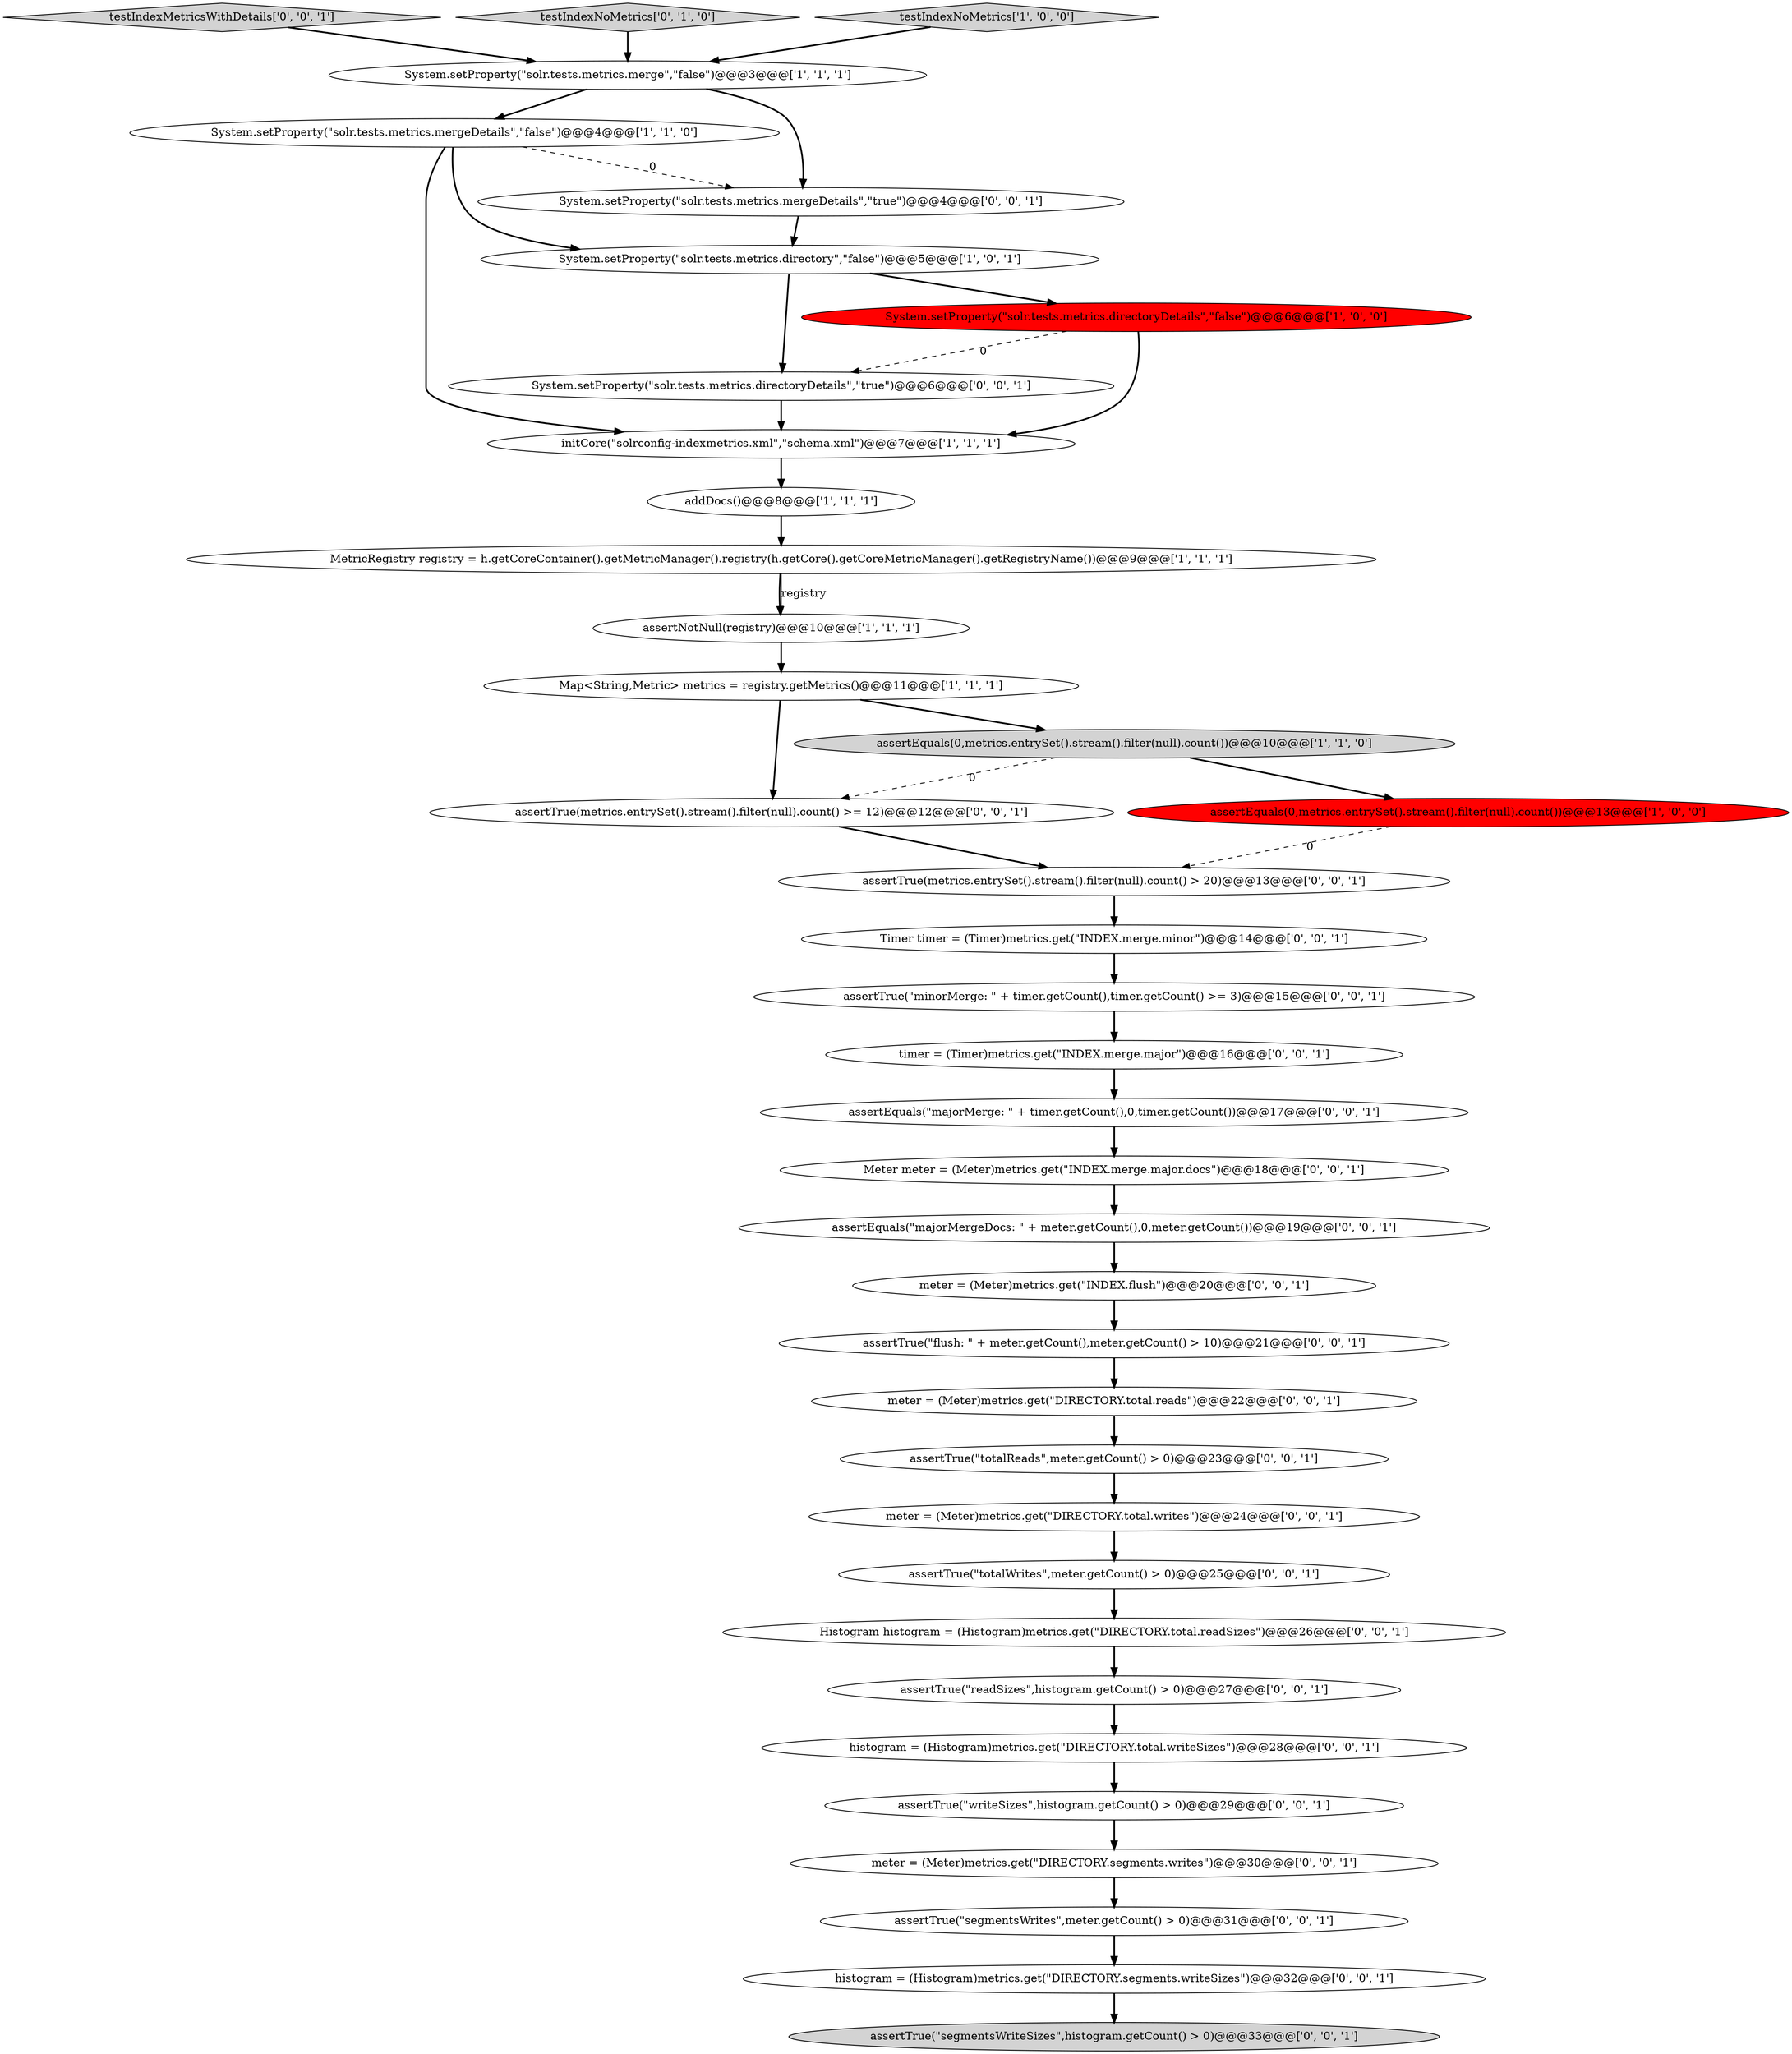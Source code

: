 digraph {
30 [style = filled, label = "testIndexMetricsWithDetails['0', '0', '1']", fillcolor = lightgray, shape = diamond image = "AAA0AAABBB3BBB"];
1 [style = filled, label = "System.setProperty(\"solr.tests.metrics.merge\",\"false\")@@@3@@@['1', '1', '1']", fillcolor = white, shape = ellipse image = "AAA0AAABBB1BBB"];
18 [style = filled, label = "assertTrue(metrics.entrySet().stream().filter(null).count() >= 12)@@@12@@@['0', '0', '1']", fillcolor = white, shape = ellipse image = "AAA0AAABBB3BBB"];
35 [style = filled, label = "Timer timer = (Timer)metrics.get(\"INDEX.merge.minor\")@@@14@@@['0', '0', '1']", fillcolor = white, shape = ellipse image = "AAA0AAABBB3BBB"];
15 [style = filled, label = "meter = (Meter)metrics.get(\"DIRECTORY.total.reads\")@@@22@@@['0', '0', '1']", fillcolor = white, shape = ellipse image = "AAA0AAABBB3BBB"];
2 [style = filled, label = "assertEquals(0,metrics.entrySet().stream().filter(null).count())@@@10@@@['1', '1', '0']", fillcolor = lightgray, shape = ellipse image = "AAA0AAABBB1BBB"];
24 [style = filled, label = "meter = (Meter)metrics.get(\"DIRECTORY.total.writes\")@@@24@@@['0', '0', '1']", fillcolor = white, shape = ellipse image = "AAA0AAABBB3BBB"];
26 [style = filled, label = "assertTrue(\"minorMerge: \" + timer.getCount(),timer.getCount() >= 3)@@@15@@@['0', '0', '1']", fillcolor = white, shape = ellipse image = "AAA0AAABBB3BBB"];
16 [style = filled, label = "System.setProperty(\"solr.tests.metrics.directoryDetails\",\"true\")@@@6@@@['0', '0', '1']", fillcolor = white, shape = ellipse image = "AAA0AAABBB3BBB"];
11 [style = filled, label = "addDocs()@@@8@@@['1', '1', '1']", fillcolor = white, shape = ellipse image = "AAA0AAABBB1BBB"];
27 [style = filled, label = "meter = (Meter)metrics.get(\"INDEX.flush\")@@@20@@@['0', '0', '1']", fillcolor = white, shape = ellipse image = "AAA0AAABBB3BBB"];
17 [style = filled, label = "Histogram histogram = (Histogram)metrics.get(\"DIRECTORY.total.readSizes\")@@@26@@@['0', '0', '1']", fillcolor = white, shape = ellipse image = "AAA0AAABBB3BBB"];
32 [style = filled, label = "timer = (Timer)metrics.get(\"INDEX.merge.major\")@@@16@@@['0', '0', '1']", fillcolor = white, shape = ellipse image = "AAA0AAABBB3BBB"];
10 [style = filled, label = "System.setProperty(\"solr.tests.metrics.mergeDetails\",\"false\")@@@4@@@['1', '1', '0']", fillcolor = white, shape = ellipse image = "AAA0AAABBB1BBB"];
12 [style = filled, label = "testIndexNoMetrics['0', '1', '0']", fillcolor = lightgray, shape = diamond image = "AAA0AAABBB2BBB"];
0 [style = filled, label = "testIndexNoMetrics['1', '0', '0']", fillcolor = lightgray, shape = diamond image = "AAA0AAABBB1BBB"];
6 [style = filled, label = "initCore(\"solrconfig-indexmetrics.xml\",\"schema.xml\")@@@7@@@['1', '1', '1']", fillcolor = white, shape = ellipse image = "AAA0AAABBB1BBB"];
8 [style = filled, label = "System.setProperty(\"solr.tests.metrics.directoryDetails\",\"false\")@@@6@@@['1', '0', '0']", fillcolor = red, shape = ellipse image = "AAA1AAABBB1BBB"];
29 [style = filled, label = "assertTrue(\"totalWrites\",meter.getCount() > 0)@@@25@@@['0', '0', '1']", fillcolor = white, shape = ellipse image = "AAA0AAABBB3BBB"];
20 [style = filled, label = "histogram = (Histogram)metrics.get(\"DIRECTORY.segments.writeSizes\")@@@32@@@['0', '0', '1']", fillcolor = white, shape = ellipse image = "AAA0AAABBB3BBB"];
4 [style = filled, label = "System.setProperty(\"solr.tests.metrics.directory\",\"false\")@@@5@@@['1', '0', '1']", fillcolor = white, shape = ellipse image = "AAA0AAABBB1BBB"];
7 [style = filled, label = "MetricRegistry registry = h.getCoreContainer().getMetricManager().registry(h.getCore().getCoreMetricManager().getRegistryName())@@@9@@@['1', '1', '1']", fillcolor = white, shape = ellipse image = "AAA0AAABBB1BBB"];
33 [style = filled, label = "assertTrue(\"segmentsWrites\",meter.getCount() > 0)@@@31@@@['0', '0', '1']", fillcolor = white, shape = ellipse image = "AAA0AAABBB3BBB"];
14 [style = filled, label = "assertTrue(metrics.entrySet().stream().filter(null).count() > 20)@@@13@@@['0', '0', '1']", fillcolor = white, shape = ellipse image = "AAA0AAABBB3BBB"];
3 [style = filled, label = "assertEquals(0,metrics.entrySet().stream().filter(null).count())@@@13@@@['1', '0', '0']", fillcolor = red, shape = ellipse image = "AAA1AAABBB1BBB"];
9 [style = filled, label = "assertNotNull(registry)@@@10@@@['1', '1', '1']", fillcolor = white, shape = ellipse image = "AAA0AAABBB1BBB"];
21 [style = filled, label = "histogram = (Histogram)metrics.get(\"DIRECTORY.total.writeSizes\")@@@28@@@['0', '0', '1']", fillcolor = white, shape = ellipse image = "AAA0AAABBB3BBB"];
25 [style = filled, label = "meter = (Meter)metrics.get(\"DIRECTORY.segments.writes\")@@@30@@@['0', '0', '1']", fillcolor = white, shape = ellipse image = "AAA0AAABBB3BBB"];
28 [style = filled, label = "assertTrue(\"segmentsWriteSizes\",histogram.getCount() > 0)@@@33@@@['0', '0', '1']", fillcolor = lightgray, shape = ellipse image = "AAA0AAABBB3BBB"];
23 [style = filled, label = "Meter meter = (Meter)metrics.get(\"INDEX.merge.major.docs\")@@@18@@@['0', '0', '1']", fillcolor = white, shape = ellipse image = "AAA0AAABBB3BBB"];
36 [style = filled, label = "assertTrue(\"flush: \" + meter.getCount(),meter.getCount() > 10)@@@21@@@['0', '0', '1']", fillcolor = white, shape = ellipse image = "AAA0AAABBB3BBB"];
5 [style = filled, label = "Map<String,Metric> metrics = registry.getMetrics()@@@11@@@['1', '1', '1']", fillcolor = white, shape = ellipse image = "AAA0AAABBB1BBB"];
19 [style = filled, label = "assertTrue(\"totalReads\",meter.getCount() > 0)@@@23@@@['0', '0', '1']", fillcolor = white, shape = ellipse image = "AAA0AAABBB3BBB"];
22 [style = filled, label = "System.setProperty(\"solr.tests.metrics.mergeDetails\",\"true\")@@@4@@@['0', '0', '1']", fillcolor = white, shape = ellipse image = "AAA0AAABBB3BBB"];
37 [style = filled, label = "assertEquals(\"majorMerge: \" + timer.getCount(),0,timer.getCount())@@@17@@@['0', '0', '1']", fillcolor = white, shape = ellipse image = "AAA0AAABBB3BBB"];
13 [style = filled, label = "assertEquals(\"majorMergeDocs: \" + meter.getCount(),0,meter.getCount())@@@19@@@['0', '0', '1']", fillcolor = white, shape = ellipse image = "AAA0AAABBB3BBB"];
31 [style = filled, label = "assertTrue(\"readSizes\",histogram.getCount() > 0)@@@27@@@['0', '0', '1']", fillcolor = white, shape = ellipse image = "AAA0AAABBB3BBB"];
34 [style = filled, label = "assertTrue(\"writeSizes\",histogram.getCount() > 0)@@@29@@@['0', '0', '1']", fillcolor = white, shape = ellipse image = "AAA0AAABBB3BBB"];
8->16 [style = dashed, label="0"];
27->36 [style = bold, label=""];
29->17 [style = bold, label=""];
34->25 [style = bold, label=""];
26->32 [style = bold, label=""];
32->37 [style = bold, label=""];
33->20 [style = bold, label=""];
25->33 [style = bold, label=""];
30->1 [style = bold, label=""];
14->35 [style = bold, label=""];
16->6 [style = bold, label=""];
2->3 [style = bold, label=""];
17->31 [style = bold, label=""];
36->15 [style = bold, label=""];
21->34 [style = bold, label=""];
20->28 [style = bold, label=""];
8->6 [style = bold, label=""];
31->21 [style = bold, label=""];
5->18 [style = bold, label=""];
24->29 [style = bold, label=""];
10->22 [style = dashed, label="0"];
15->19 [style = bold, label=""];
37->23 [style = bold, label=""];
12->1 [style = bold, label=""];
10->6 [style = bold, label=""];
22->4 [style = bold, label=""];
1->22 [style = bold, label=""];
19->24 [style = bold, label=""];
7->9 [style = bold, label=""];
5->2 [style = bold, label=""];
13->27 [style = bold, label=""];
23->13 [style = bold, label=""];
0->1 [style = bold, label=""];
6->11 [style = bold, label=""];
2->18 [style = dashed, label="0"];
10->4 [style = bold, label=""];
9->5 [style = bold, label=""];
7->9 [style = solid, label="registry"];
4->8 [style = bold, label=""];
3->14 [style = dashed, label="0"];
1->10 [style = bold, label=""];
35->26 [style = bold, label=""];
18->14 [style = bold, label=""];
11->7 [style = bold, label=""];
4->16 [style = bold, label=""];
}
